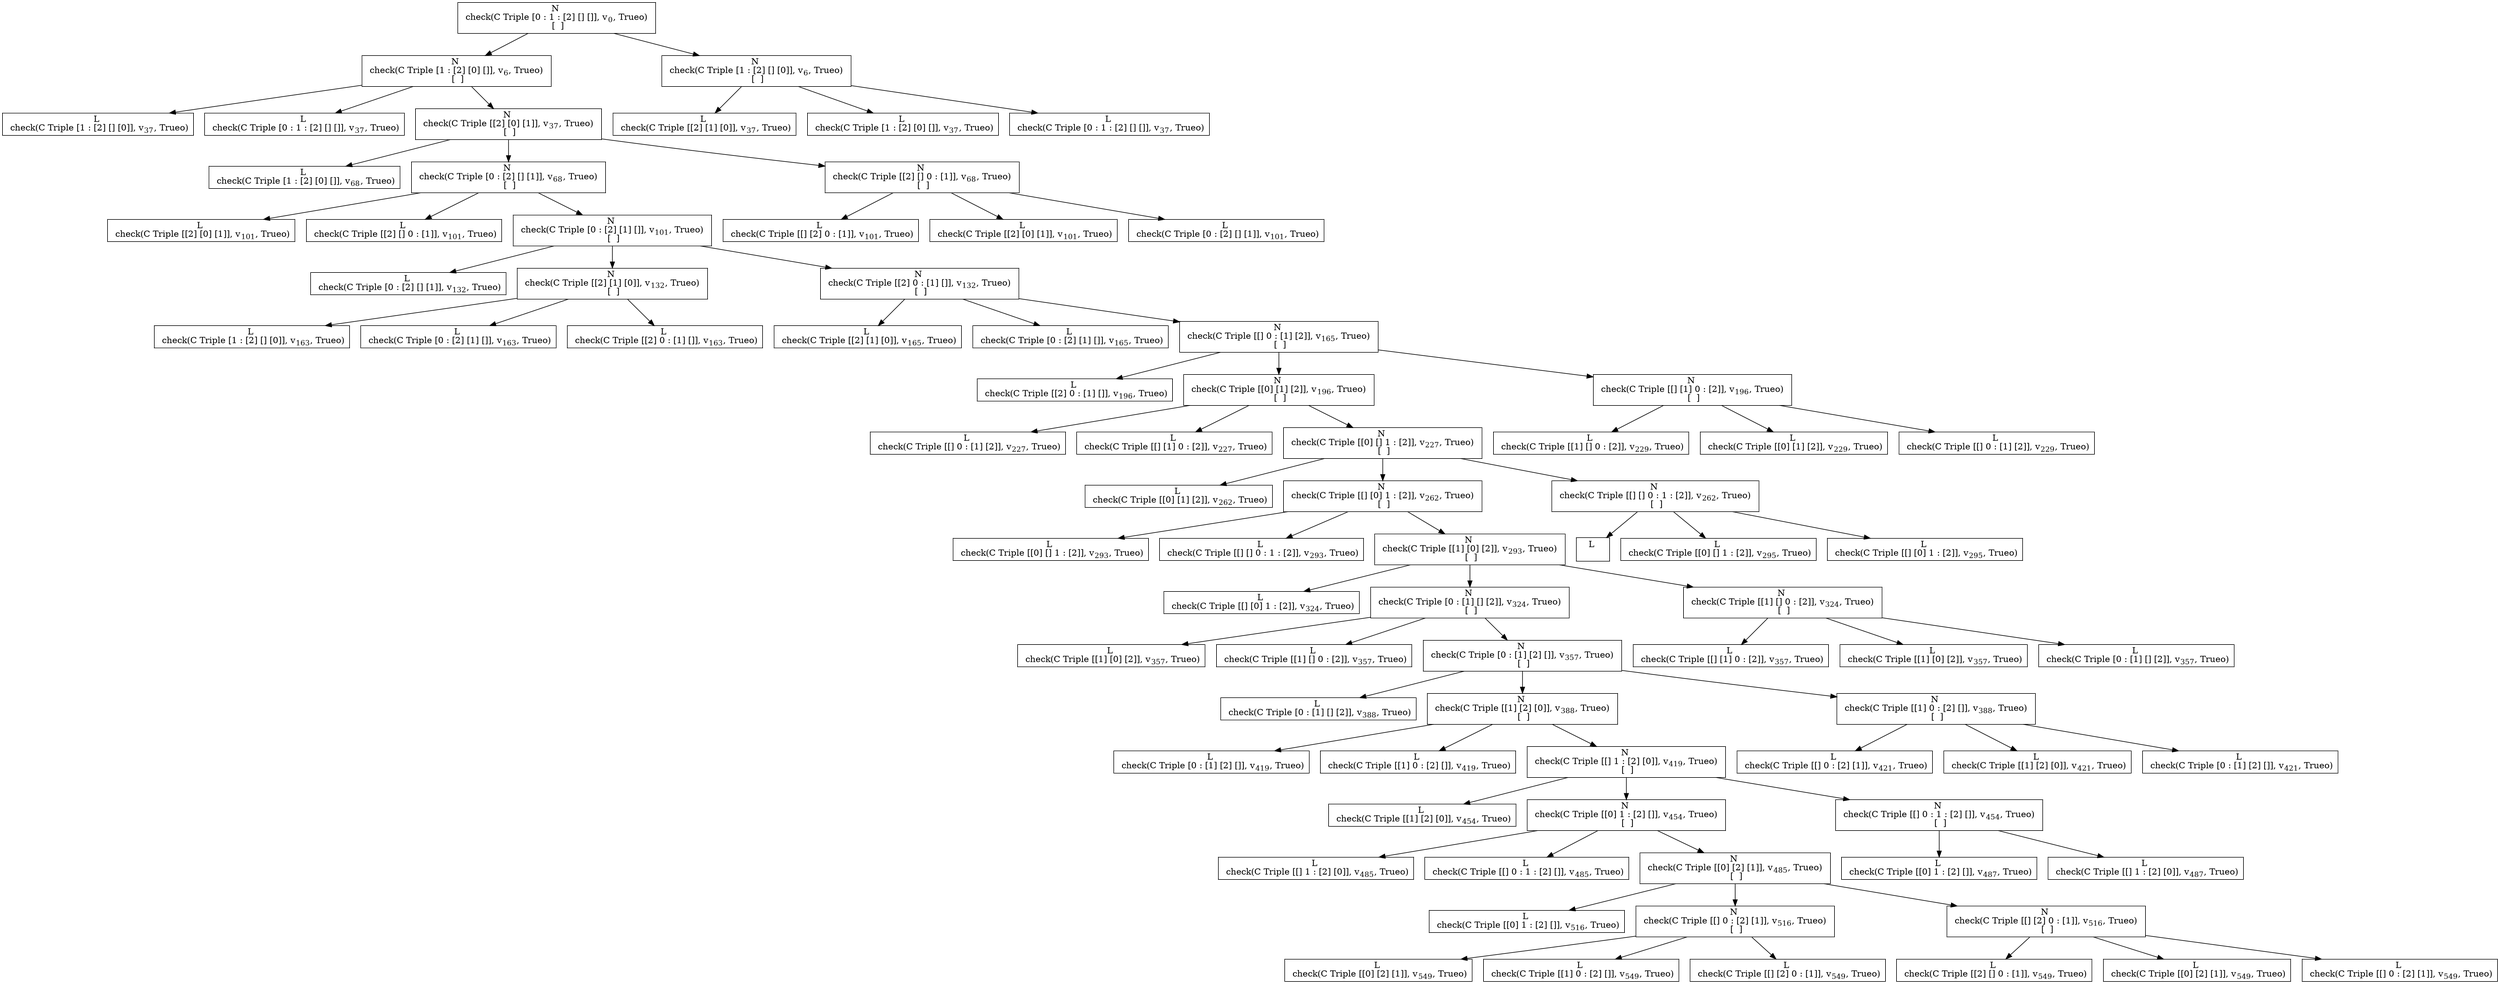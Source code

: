 digraph {
    graph [rankdir=TB
          ,bgcolor=transparent];
    node [shape=box
         ,fillcolor=white
         ,style=filled];
    0 [label=<N <BR/> check(C Triple [0 : 1 : [2] [] []], v<SUB>0</SUB>, Trueo) <BR/>  [  ] >];
    1 [label=<N <BR/> check(C Triple [1 : [2] [0] []], v<SUB>6</SUB>, Trueo) <BR/>  [  ] >];
    2 [label=<N <BR/> check(C Triple [1 : [2] [] [0]], v<SUB>6</SUB>, Trueo) <BR/>  [  ] >];
    3 [label=<L <BR/> check(C Triple [1 : [2] [] [0]], v<SUB>37</SUB>, Trueo)>];
    4 [label=<L <BR/> check(C Triple [0 : 1 : [2] [] []], v<SUB>37</SUB>, Trueo)>];
    5 [label=<N <BR/> check(C Triple [[2] [0] [1]], v<SUB>37</SUB>, Trueo) <BR/>  [  ] >];
    6 [label=<L <BR/> check(C Triple [1 : [2] [0] []], v<SUB>68</SUB>, Trueo)>];
    7 [label=<N <BR/> check(C Triple [0 : [2] [] [1]], v<SUB>68</SUB>, Trueo) <BR/>  [  ] >];
    8 [label=<N <BR/> check(C Triple [[2] [] 0 : [1]], v<SUB>68</SUB>, Trueo) <BR/>  [  ] >];
    9 [label=<L <BR/> check(C Triple [[2] [0] [1]], v<SUB>101</SUB>, Trueo)>];
    10 [label=<L <BR/> check(C Triple [[2] [] 0 : [1]], v<SUB>101</SUB>, Trueo)>];
    11 [label=<N <BR/> check(C Triple [0 : [2] [1] []], v<SUB>101</SUB>, Trueo) <BR/>  [  ] >];
    12 [label=<L <BR/> check(C Triple [0 : [2] [] [1]], v<SUB>132</SUB>, Trueo)>];
    13 [label=<N <BR/> check(C Triple [[2] [1] [0]], v<SUB>132</SUB>, Trueo) <BR/>  [  ] >];
    14 [label=<N <BR/> check(C Triple [[2] 0 : [1] []], v<SUB>132</SUB>, Trueo) <BR/>  [  ] >];
    15 [label=<L <BR/> check(C Triple [1 : [2] [] [0]], v<SUB>163</SUB>, Trueo)>];
    16 [label=<L <BR/> check(C Triple [0 : [2] [1] []], v<SUB>163</SUB>, Trueo)>];
    17 [label=<L <BR/> check(C Triple [[2] 0 : [1] []], v<SUB>163</SUB>, Trueo)>];
    18 [label=<L <BR/> check(C Triple [[2] [1] [0]], v<SUB>165</SUB>, Trueo)>];
    19 [label=<L <BR/> check(C Triple [0 : [2] [1] []], v<SUB>165</SUB>, Trueo)>];
    20 [label=<N <BR/> check(C Triple [[] 0 : [1] [2]], v<SUB>165</SUB>, Trueo) <BR/>  [  ] >];
    21 [label=<L <BR/> check(C Triple [[2] 0 : [1] []], v<SUB>196</SUB>, Trueo)>];
    22 [label=<N <BR/> check(C Triple [[0] [1] [2]], v<SUB>196</SUB>, Trueo) <BR/>  [  ] >];
    23 [label=<N <BR/> check(C Triple [[] [1] 0 : [2]], v<SUB>196</SUB>, Trueo) <BR/>  [  ] >];
    24 [label=<L <BR/> check(C Triple [[] 0 : [1] [2]], v<SUB>227</SUB>, Trueo)>];
    25 [label=<L <BR/> check(C Triple [[] [1] 0 : [2]], v<SUB>227</SUB>, Trueo)>];
    26 [label=<N <BR/> check(C Triple [[0] [] 1 : [2]], v<SUB>227</SUB>, Trueo) <BR/>  [  ] >];
    27 [label=<L <BR/> check(C Triple [[0] [1] [2]], v<SUB>262</SUB>, Trueo)>];
    28 [label=<N <BR/> check(C Triple [[] [0] 1 : [2]], v<SUB>262</SUB>, Trueo) <BR/>  [  ] >];
    29 [label=<N <BR/> check(C Triple [[] [] 0 : 1 : [2]], v<SUB>262</SUB>, Trueo) <BR/>  [  ] >];
    30 [label=<L <BR/> check(C Triple [[0] [] 1 : [2]], v<SUB>293</SUB>, Trueo)>];
    31 [label=<L <BR/> check(C Triple [[] [] 0 : 1 : [2]], v<SUB>293</SUB>, Trueo)>];
    32 [label=<N <BR/> check(C Triple [[1] [0] [2]], v<SUB>293</SUB>, Trueo) <BR/>  [  ] >];
    33 [label=<L <BR/> check(C Triple [[] [0] 1 : [2]], v<SUB>324</SUB>, Trueo)>];
    34 [label=<N <BR/> check(C Triple [0 : [1] [] [2]], v<SUB>324</SUB>, Trueo) <BR/>  [  ] >];
    35 [label=<N <BR/> check(C Triple [[1] [] 0 : [2]], v<SUB>324</SUB>, Trueo) <BR/>  [  ] >];
    36 [label=<L <BR/> check(C Triple [[1] [0] [2]], v<SUB>357</SUB>, Trueo)>];
    37 [label=<L <BR/> check(C Triple [[1] [] 0 : [2]], v<SUB>357</SUB>, Trueo)>];
    38 [label=<N <BR/> check(C Triple [0 : [1] [2] []], v<SUB>357</SUB>, Trueo) <BR/>  [  ] >];
    39 [label=<L <BR/> check(C Triple [0 : [1] [] [2]], v<SUB>388</SUB>, Trueo)>];
    40 [label=<N <BR/> check(C Triple [[1] [2] [0]], v<SUB>388</SUB>, Trueo) <BR/>  [  ] >];
    41 [label=<N <BR/> check(C Triple [[1] 0 : [2] []], v<SUB>388</SUB>, Trueo) <BR/>  [  ] >];
    42 [label=<L <BR/> check(C Triple [0 : [1] [2] []], v<SUB>419</SUB>, Trueo)>];
    43 [label=<L <BR/> check(C Triple [[1] 0 : [2] []], v<SUB>419</SUB>, Trueo)>];
    44 [label=<N <BR/> check(C Triple [[] 1 : [2] [0]], v<SUB>419</SUB>, Trueo) <BR/>  [  ] >];
    45 [label=<L <BR/> check(C Triple [[1] [2] [0]], v<SUB>454</SUB>, Trueo)>];
    46 [label=<N <BR/> check(C Triple [[0] 1 : [2] []], v<SUB>454</SUB>, Trueo) <BR/>  [  ] >];
    47 [label=<N <BR/> check(C Triple [[] 0 : 1 : [2] []], v<SUB>454</SUB>, Trueo) <BR/>  [  ] >];
    48 [label=<L <BR/> check(C Triple [[] 1 : [2] [0]], v<SUB>485</SUB>, Trueo)>];
    49 [label=<L <BR/> check(C Triple [[] 0 : 1 : [2] []], v<SUB>485</SUB>, Trueo)>];
    50 [label=<N <BR/> check(C Triple [[0] [2] [1]], v<SUB>485</SUB>, Trueo) <BR/>  [  ] >];
    51 [label=<L <BR/> check(C Triple [[0] 1 : [2] []], v<SUB>516</SUB>, Trueo)>];
    52 [label=<N <BR/> check(C Triple [[] 0 : [2] [1]], v<SUB>516</SUB>, Trueo) <BR/>  [  ] >];
    53 [label=<N <BR/> check(C Triple [[] [2] 0 : [1]], v<SUB>516</SUB>, Trueo) <BR/>  [  ] >];
    54 [label=<L <BR/> check(C Triple [[0] [2] [1]], v<SUB>549</SUB>, Trueo)>];
    55 [label=<L <BR/> check(C Triple [[1] 0 : [2] []], v<SUB>549</SUB>, Trueo)>];
    56 [label=<L <BR/> check(C Triple [[] [2] 0 : [1]], v<SUB>549</SUB>, Trueo)>];
    57 [label=<L <BR/> check(C Triple [[2] [] 0 : [1]], v<SUB>549</SUB>, Trueo)>];
    58 [label=<L <BR/> check(C Triple [[0] [2] [1]], v<SUB>549</SUB>, Trueo)>];
    59 [label=<L <BR/> check(C Triple [[] 0 : [2] [1]], v<SUB>549</SUB>, Trueo)>];
    60 [label=<L <BR/> check(C Triple [[0] 1 : [2] []], v<SUB>487</SUB>, Trueo)>];
    61 [label=<L <BR/> check(C Triple [[] 1 : [2] [0]], v<SUB>487</SUB>, Trueo)>];
    62 [label=<L <BR/> check(C Triple [[] 0 : [2] [1]], v<SUB>421</SUB>, Trueo)>];
    63 [label=<L <BR/> check(C Triple [[1] [2] [0]], v<SUB>421</SUB>, Trueo)>];
    64 [label=<L <BR/> check(C Triple [0 : [1] [2] []], v<SUB>421</SUB>, Trueo)>];
    65 [label=<L <BR/> check(C Triple [[] [1] 0 : [2]], v<SUB>357</SUB>, Trueo)>];
    66 [label=<L <BR/> check(C Triple [[1] [0] [2]], v<SUB>357</SUB>, Trueo)>];
    67 [label=<L <BR/> check(C Triple [0 : [1] [] [2]], v<SUB>357</SUB>, Trueo)>];
    68 [label=<L <BR/> >];
    69 [label=<L <BR/> check(C Triple [[0] [] 1 : [2]], v<SUB>295</SUB>, Trueo)>];
    70 [label=<L <BR/> check(C Triple [[] [0] 1 : [2]], v<SUB>295</SUB>, Trueo)>];
    71 [label=<L <BR/> check(C Triple [[1] [] 0 : [2]], v<SUB>229</SUB>, Trueo)>];
    72 [label=<L <BR/> check(C Triple [[0] [1] [2]], v<SUB>229</SUB>, Trueo)>];
    73 [label=<L <BR/> check(C Triple [[] 0 : [1] [2]], v<SUB>229</SUB>, Trueo)>];
    74 [label=<L <BR/> check(C Triple [[] [2] 0 : [1]], v<SUB>101</SUB>, Trueo)>];
    75 [label=<L <BR/> check(C Triple [[2] [0] [1]], v<SUB>101</SUB>, Trueo)>];
    76 [label=<L <BR/> check(C Triple [0 : [2] [] [1]], v<SUB>101</SUB>, Trueo)>];
    77 [label=<L <BR/> check(C Triple [[2] [1] [0]], v<SUB>37</SUB>, Trueo)>];
    78 [label=<L <BR/> check(C Triple [1 : [2] [0] []], v<SUB>37</SUB>, Trueo)>];
    79 [label=<L <BR/> check(C Triple [0 : 1 : [2] [] []], v<SUB>37</SUB>, Trueo)>];
    0 -> 1 [label=""];
    0 -> 2 [label=""];
    1 -> 3 [label=""];
    1 -> 4 [label=""];
    1 -> 5 [label=""];
    2 -> 77 [label=""];
    2 -> 78 [label=""];
    2 -> 79 [label=""];
    5 -> 6 [label=""];
    5 -> 7 [label=""];
    5 -> 8 [label=""];
    7 -> 9 [label=""];
    7 -> 10 [label=""];
    7 -> 11 [label=""];
    8 -> 74 [label=""];
    8 -> 75 [label=""];
    8 -> 76 [label=""];
    11 -> 12 [label=""];
    11 -> 13 [label=""];
    11 -> 14 [label=""];
    13 -> 15 [label=""];
    13 -> 16 [label=""];
    13 -> 17 [label=""];
    14 -> 18 [label=""];
    14 -> 19 [label=""];
    14 -> 20 [label=""];
    20 -> 21 [label=""];
    20 -> 22 [label=""];
    20 -> 23 [label=""];
    22 -> 24 [label=""];
    22 -> 25 [label=""];
    22 -> 26 [label=""];
    23 -> 71 [label=""];
    23 -> 72 [label=""];
    23 -> 73 [label=""];
    26 -> 27 [label=""];
    26 -> 28 [label=""];
    26 -> 29 [label=""];
    28 -> 30 [label=""];
    28 -> 31 [label=""];
    28 -> 32 [label=""];
    29 -> 68 [label=""];
    29 -> 69 [label=""];
    29 -> 70 [label=""];
    32 -> 33 [label=""];
    32 -> 34 [label=""];
    32 -> 35 [label=""];
    34 -> 36 [label=""];
    34 -> 37 [label=""];
    34 -> 38 [label=""];
    35 -> 65 [label=""];
    35 -> 66 [label=""];
    35 -> 67 [label=""];
    38 -> 39 [label=""];
    38 -> 40 [label=""];
    38 -> 41 [label=""];
    40 -> 42 [label=""];
    40 -> 43 [label=""];
    40 -> 44 [label=""];
    41 -> 62 [label=""];
    41 -> 63 [label=""];
    41 -> 64 [label=""];
    44 -> 45 [label=""];
    44 -> 46 [label=""];
    44 -> 47 [label=""];
    46 -> 48 [label=""];
    46 -> 49 [label=""];
    46 -> 50 [label=""];
    47 -> 60 [label=""];
    47 -> 61 [label=""];
    50 -> 51 [label=""];
    50 -> 52 [label=""];
    50 -> 53 [label=""];
    52 -> 54 [label=""];
    52 -> 55 [label=""];
    52 -> 56 [label=""];
    53 -> 57 [label=""];
    53 -> 58 [label=""];
    53 -> 59 [label=""];
}